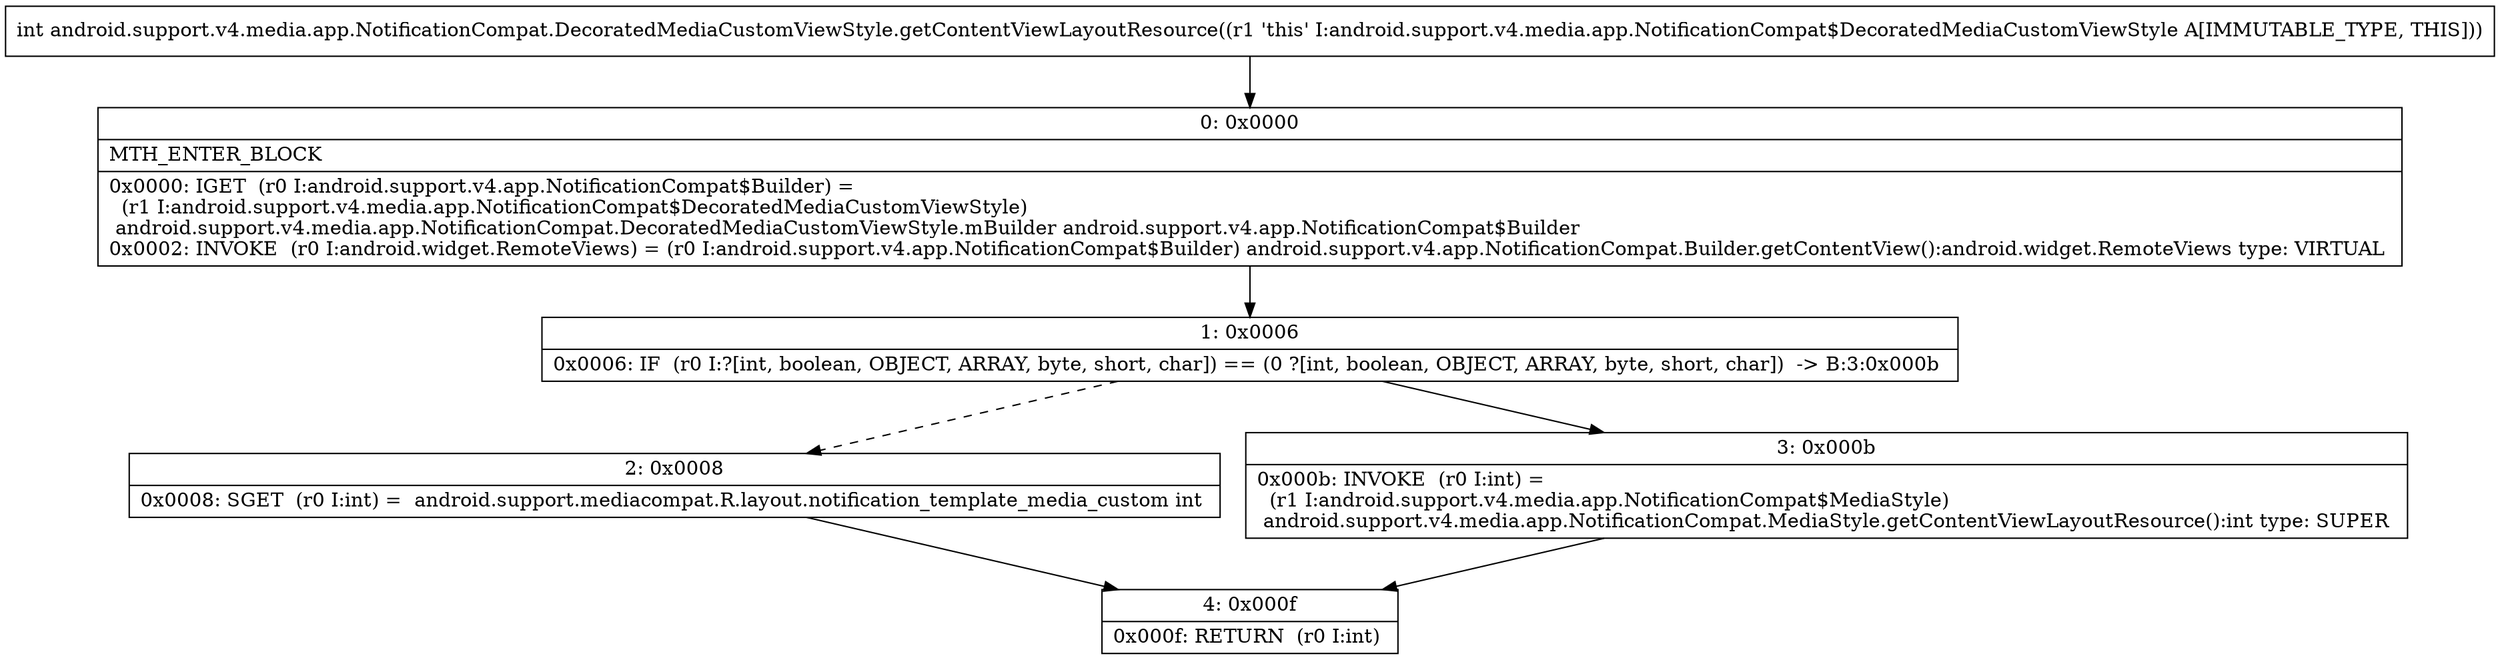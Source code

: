 digraph "CFG forandroid.support.v4.media.app.NotificationCompat.DecoratedMediaCustomViewStyle.getContentViewLayoutResource()I" {
Node_0 [shape=record,label="{0\:\ 0x0000|MTH_ENTER_BLOCK\l|0x0000: IGET  (r0 I:android.support.v4.app.NotificationCompat$Builder) = \l  (r1 I:android.support.v4.media.app.NotificationCompat$DecoratedMediaCustomViewStyle)\l android.support.v4.media.app.NotificationCompat.DecoratedMediaCustomViewStyle.mBuilder android.support.v4.app.NotificationCompat$Builder \l0x0002: INVOKE  (r0 I:android.widget.RemoteViews) = (r0 I:android.support.v4.app.NotificationCompat$Builder) android.support.v4.app.NotificationCompat.Builder.getContentView():android.widget.RemoteViews type: VIRTUAL \l}"];
Node_1 [shape=record,label="{1\:\ 0x0006|0x0006: IF  (r0 I:?[int, boolean, OBJECT, ARRAY, byte, short, char]) == (0 ?[int, boolean, OBJECT, ARRAY, byte, short, char])  \-\> B:3:0x000b \l}"];
Node_2 [shape=record,label="{2\:\ 0x0008|0x0008: SGET  (r0 I:int) =  android.support.mediacompat.R.layout.notification_template_media_custom int \l}"];
Node_3 [shape=record,label="{3\:\ 0x000b|0x000b: INVOKE  (r0 I:int) = \l  (r1 I:android.support.v4.media.app.NotificationCompat$MediaStyle)\l android.support.v4.media.app.NotificationCompat.MediaStyle.getContentViewLayoutResource():int type: SUPER \l}"];
Node_4 [shape=record,label="{4\:\ 0x000f|0x000f: RETURN  (r0 I:int) \l}"];
MethodNode[shape=record,label="{int android.support.v4.media.app.NotificationCompat.DecoratedMediaCustomViewStyle.getContentViewLayoutResource((r1 'this' I:android.support.v4.media.app.NotificationCompat$DecoratedMediaCustomViewStyle A[IMMUTABLE_TYPE, THIS])) }"];
MethodNode -> Node_0;
Node_0 -> Node_1;
Node_1 -> Node_2[style=dashed];
Node_1 -> Node_3;
Node_2 -> Node_4;
Node_3 -> Node_4;
}

